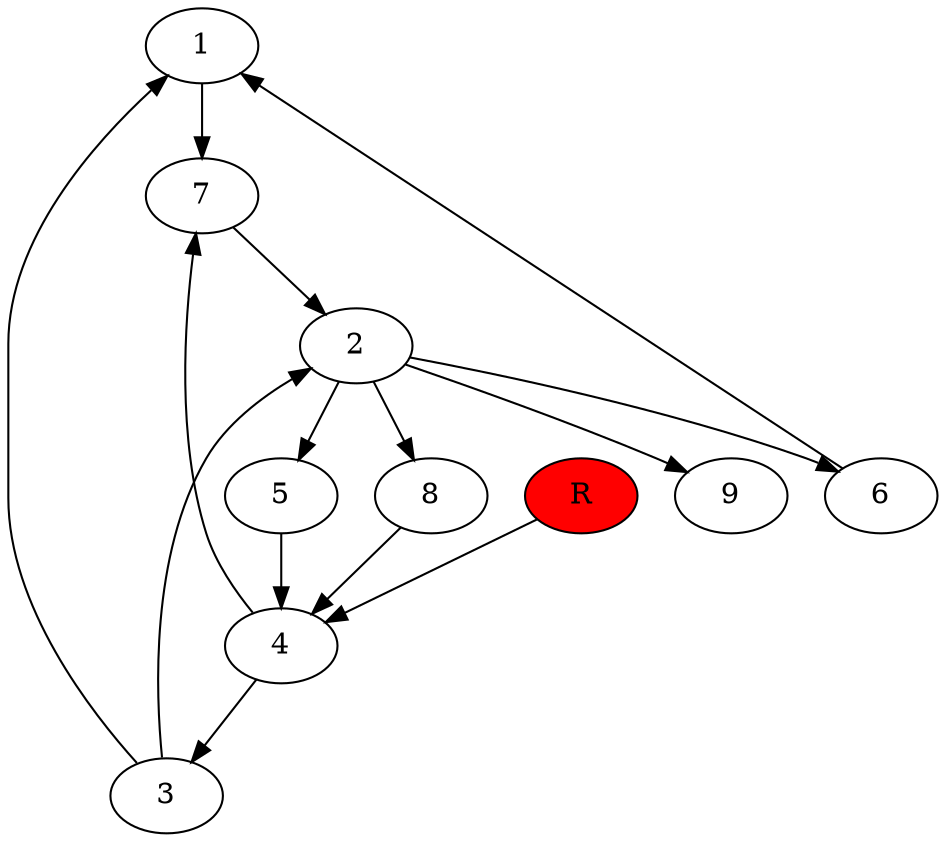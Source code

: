 digraph prb41599 {
	1
	2
	3
	4
	5
	6
	7
	8
	R [fillcolor="#ff0000" style=filled]
	1 -> 7
	2 -> 5
	2 -> 6
	2 -> 8
	2 -> 9
	3 -> 1
	3 -> 2
	4 -> 3
	4 -> 7
	5 -> 4
	6 -> 1
	7 -> 2
	8 -> 4
	R -> 4
}
